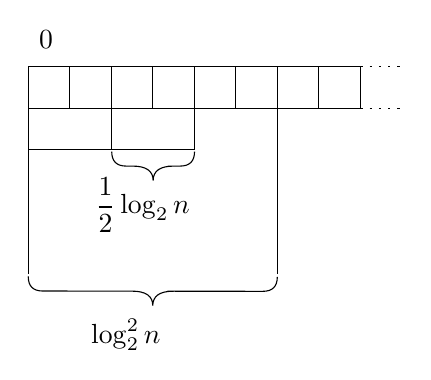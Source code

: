 \begin{tikzpicture}[x=0.75pt,y=0.75pt,yscale=-1,xscale=1]
	\draw (150,231) .. controls (149.99,235.67) and (152.32,238) .. (156.99,238.01) -- (199.99,238.07) .. controls (206.66,238.08) and (209.99,240.41) .. (209.98,245.08) .. controls (209.99,240.41) and (213.32,238.09) .. (219.99,238.1)(216.99,238.09) -- (262.99,238.16) .. controls (267.66,238.17) and (269.99,235.84) .. (270,231.17);
	\draw (150,150) -- (150,230);
	\draw (270,150) -- (270,230);
	\draw (150,130) -- (170,130) -- (170,150) -- (150,150) -- cycle;
	\draw (170,130) -- (190,130) -- (190,150) -- (170,150) -- cycle;
	\draw (190,130) -- (210,130) -- (210,150) -- (190,150) -- cycle;
	\draw (210,130) -- (230,130) -- (230,150) -- (210,150) -- cycle;
	\draw (230,130) -- (250,130) -- (250,150) -- (230,150) -- cycle;
	\draw (250,130) -- (270,130) -- (270,150) -- (250,150) -- cycle;
	\draw (270,130) -- (290,130) -- (290,150) -- (270,150) -- cycle;
	\draw (290,130) -- (310,130) -- (310,150) -- (290,150) -- cycle;
	\draw (150,150) -- (190,150) -- (190,170) -- (150,170) -- cycle;
	\draw (190,150) -- (230,150) -- (230,170) -- (190,170) -- cycle;
	\draw (190.22,170.82) .. controls (190.22,175.49) and (192.55,177.82) .. (197.22,177.82) -- (200.17,177.82) .. controls (206.84,177.82) and (210.17,180.15) .. (210.17,184.82) .. controls (210.17,180.15) and (213.5,177.82) .. (220.17,177.82)(217.17,177.82) -- (223.11,177.82) .. controls (227.78,177.82) and (230.11,175.49) .. (230.11,170.82);
	\draw [dash pattern={on 0.84pt off 2.51pt}]  (310,130) -- (330,130);
	\draw [dash pattern={on 0.84pt off 2.51pt}]  (310,150) -- (330,150);

	\draw (179,250) node [anchor=north west][inner sep=0.75pt] [align=left] {$\displaystyle \log_2^2 n$};
	\draw (181,182) node [anchor=north west][inner sep=0.75pt] [align=left] {$\displaystyle \frac{1}{2} \log_2 n$};
	\draw (154,111.4) node [anchor=north west][inner sep=0.75pt] {$0$};
\end{tikzpicture}
